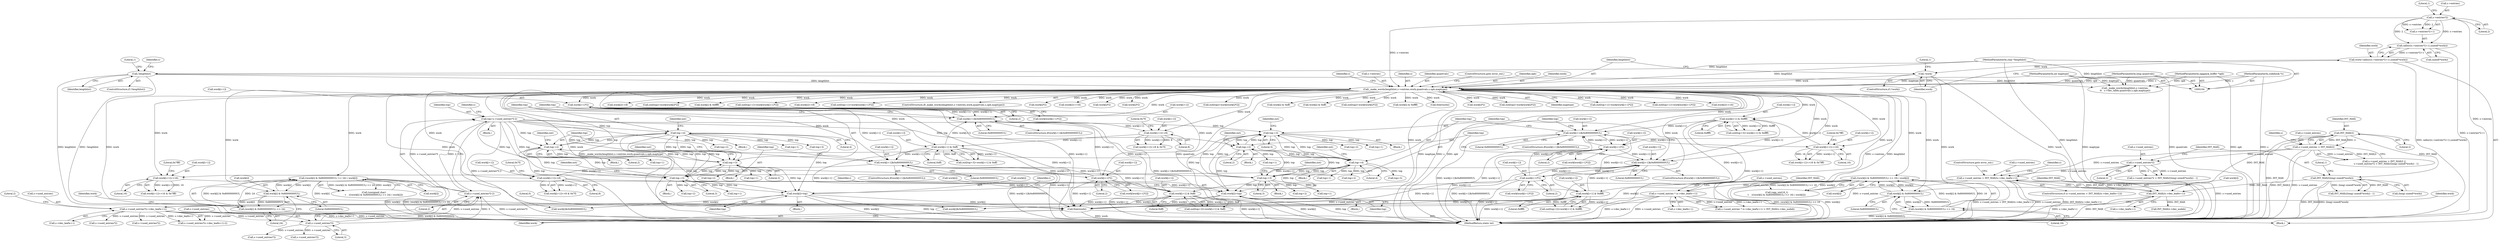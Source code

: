 digraph "1_Android_eeb4e45d5683f88488c083ecf142dc89bc3f0b47@API" {
"1000856" [label="(Call,free(work))"];
"1000714" [label="(Call,work[i+1] & 0xffff)"];
"1000688" [label="(Call,work[i+1]>>16)"];
"1000656" [label="(Call,work[i+1]&0x80000000UL)"];
"1000747" [label="(Call,work[i+1]*2)"];
"1000210" [label="(Call,_make_words(lengthlist,s->entries,work,quantvals,s,opb,maptype))"];
"1000114" [label="(Call,!lengthlist)"];
"1000106" [label="(MethodParameterIn,char *lengthlist)"];
"1000195" [label="(Call,s->entries*2)"];
"1000205" [label="(Call,!work)"];
"1000191" [label="(Call,work=calloc((s->entries*2+1),sizeof(*work)))"];
"1000193" [label="(Call,calloc((s->entries*2+1),sizeof(*work)))"];
"1000107" [label="(MethodParameterIn,long quantvals)"];
"1000105" [label="(MethodParameterIn,codebook *s)"];
"1000108" [label="(MethodParameterIn,oggpack_buffer *opb)"];
"1000109" [label="(MethodParameterIn,int maptype)"];
"1000813" [label="(Call,work[i+1] & 0xffff)"];
"1000798" [label="(Call,work[i+1]>>16)"];
"1000768" [label="(Call,work[i+1]&0x80000000UL)"];
"1000844" [label="(Call,work[i+1]*2)"];
"1000512" [label="(Call,work[i+1]*2)"];
"1000421" [label="(Call,work[i+1]&0x80000000UL)"];
"1000578" [label="(Call,work[i+1] & 0xff)"];
"1000563" [label="(Call,work[i+1]>>8)"];
"1000533" [label="(Call,work[i+1]&0x80000000UL)"];
"1000609" [label="(Call,work[i+1]*2)"];
"1000479" [label="(Call,work[i+1] & 0xff)"];
"1000453" [label="(Call,work[i+1]>>8)"];
"1000616" [label="(Call,work[i]=top)"];
"1000429" [label="(Call,top-=4)"];
"1000372" [label="(Call,top=s->used_entries*3-2)"];
"1000374" [label="(Call,s->used_entries*3-2)"];
"1000375" [label="(Call,s->used_entries*3)"];
"1000262" [label="(Call,s->used_entries*(s->dec_leafw+1))"];
"1000222" [label="(Call,s->used_entries > INT_MAX/(s->dec_leafw+1))"];
"1000167" [label="(Call,s->used_entries > INT_MAX/2)"];
"1000171" [label="(Call,INT_MAX/2)"];
"1000175" [label="(Call,s->used_entries*2)"];
"1000226" [label="(Call,INT_MAX/(s->dec_leafw+1))"];
"1000181" [label="(Call,INT_MAX/((long) sizeof(*work)))"];
"1000240" [label="(Call,s->used_entries * (s->dec_leafw+1))"];
"1000587" [label="(Call,top-=2)"];
"1000488" [label="(Call,top-=3)"];
"1000541" [label="(Call,top-=3)"];
"1000851" [label="(Call,work[i]=top)"];
"1000776" [label="(Call,top-=3)"];
"1000822" [label="(Call,top-=2)"];
"1000664" [label="(Call,top-=4)"];
"1000723" [label="(Call,top-=3)"];
"1000357" [label="(Call,((work[i] & 0x80000000UL) >> 16) | work[i])"];
"1000358" [label="(Call,(work[i] & 0x80000000UL) >> 16)"];
"1000359" [label="(Call,work[i] & 0x80000000UL)"];
"1000319" [label="(Call,((work[i] & 0x80000000UL) >> 24) | work[i])"];
"1000320" [label="(Call,(work[i] & 0x80000000UL) >> 24)"];
"1000321" [label="(Call,work[i] & 0x80000000UL)"];
"1000224" [label="(Identifier,s)"];
"1000204" [label="(ControlStructure,if (!work))"];
"1000227" [label="(Identifier,INT_MAX)"];
"1000465" [label="(Call,top+2)"];
"1000400" [label="(Call,s->used_entries*2)"];
"1000177" [label="(Identifier,s)"];
"1000748" [label="(Call,work[i+1])"];
"1000438" [label="(Call,work[i]>>8)"];
"1000694" [label="(Literal,16)"];
"1000241" [label="(Call,s->used_entries)"];
"1000226" [label="(Call,INT_MAX/(s->dec_leafw+1))"];
"1000827" [label="(Identifier,out)"];
"1000359" [label="(Call,work[i] & 0x80000000UL)"];
"1000645" [label="(Identifier,i)"];
"1000544" [label="(Call,out[top]=work[work[i]*2])"];
"1000420" [label="(ControlStructure,if(work[i+1]&0x80000000UL))"];
"1000745" [label="(Call,work[work[i+1]*2])"];
"1000507" [label="(Call,top+1)"];
"1000722" [label="(Block,)"];
"1000810" [label="(Call,top+2)"];
"1000768" [label="(Call,work[i+1]&0x80000000UL)"];
"1000760" [label="(Call,work[i] & 0xffff)"];
"1000166" [label="(Call,s->used_entries > INT_MAX/2 ||\n      s->used_entries*2 > INT_MAX/((long) sizeof(*work)) - 1)"];
"1000663" [label="(Block,)"];
"1000757" [label="(Call,top+2)"];
"1000357" [label="(Call,((work[i] & 0x80000000UL) >> 16) | work[i])"];
"1000604" [label="(Call,top+1)"];
"1000250" [label="(Identifier,INT_MAX)"];
"1000804" [label="(Literal,16)"];
"1000183" [label="(Call,(long) sizeof(*work))"];
"1000609" [label="(Call,work[i+1]*2)"];
"1000689" [label="(Call,work[i+1])"];
"1000510" [label="(Call,work[work[i+1]*2])"];
"1000615" [label="(Literal,2)"];
"1000805" [label="(Literal,0x7fff)"];
"1000364" [label="(Literal,16)"];
"1000739" [label="(Call,out[top+1]=work[work[i+1]*2])"];
"1000201" [label="(Call,sizeof(*work))"];
"1000428" [label="(Block,)"];
"1000375" [label="(Call,s->used_entries*3)"];
"1000233" [label="(ControlStructure,goto error_out;)"];
"1000301" [label="(Call,s->used_entries*2)"];
"1000747" [label="(Call,work[i+1]*2)"];
"1000473" [label="(Call,out[top+3]=work[i+1] & 0xff)"];
"1000175" [label="(Call,s->used_entries*2)"];
"1000497" [label="(Call,work[i]>>8)"];
"1000180" [label="(Call,INT_MAX/((long) sizeof(*work)) - 1)"];
"1000109" [label="(MethodParameterIn,int maptype)"];
"1000325" [label="(Literal,0x80000000UL)"];
"1000434" [label="(Identifier,out)"];
"1000836" [label="(Call,out[top+1]=work[work[i+1]*2])"];
"1000824" [label="(Literal,2)"];
"1000664" [label="(Call,top-=4)"];
"1000172" [label="(Identifier,INT_MAX)"];
"1000188" [label="(Literal,1)"];
"1000683" [label="(Call,top+1)"];
"1000179" [label="(Literal,2)"];
"1000355" [label="(Call,(ogg_uint16_t)\n\t    (((work[i] & 0x80000000UL) >> 16) | work[i]))"];
"1000181" [label="(Call,INT_MAX/((long) sizeof(*work)))"];
"1000222" [label="(Call,s->used_entries > INT_MAX/(s->dec_leafw+1))"];
"1000322" [label="(Call,work[i])"];
"1000339" [label="(Call,s->used_entries*2)"];
"1000199" [label="(Literal,2)"];
"1000819" [label="(Literal,0xffff)"];
"1000662" [label="(Literal,0x80000000UL)"];
"1000813" [label="(Call,work[i+1] & 0xffff)"];
"1000460" [label="(Literal,0x7f)"];
"1000700" [label="(Call,top+2)"];
"1000209" [label="(ControlStructure,if(_make_words(lengthlist,s->entries,work,quantvals,s,opb,maptype)))"];
"1000799" [label="(Call,work[i+1])"];
"1000570" [label="(Literal,0x7f)"];
"1000173" [label="(Literal,2)"];
"1000596" [label="(Call,work[i]*2)"];
"1000732" [label="(Call,work[i]>>16)"];
"1000857" [label="(Identifier,work)"];
"1000194" [label="(Call,s->entries*2+1)"];
"1000649" [label="(Call,work[i]&0x80000000UL)"];
"1000564" [label="(Call,work[i+1])"];
"1000541" [label="(Call,top-=3)"];
"1000669" [label="(Identifier,out)"];
"1000769" [label="(Call,work[i+1])"];
"1000366" [label="(Identifier,work)"];
"1000592" [label="(Identifier,out)"];
"1000168" [label="(Call,s->used_entries)"];
"1000542" [label="(Identifier,top)"];
"1000480" [label="(Call,work[i+1])"];
"1000850" [label="(Literal,2)"];
"1000859" [label="(Literal,0)"];
"1000115" [label="(Identifier,lengthlist)"];
"1000513" [label="(Call,work[i+1])"];
"1000212" [label="(Call,s->entries)"];
"1000429" [label="(Call,top-=4)"];
"1000191" [label="(Call,work=calloc((s->entries*2+1),sizeof(*work)))"];
"1000261" [label="(Call,s->used_entries*(s->dec_leafw+1)-2)"];
"1000105" [label="(MethodParameterIn,codebook *s)"];
"1000217" [label="(Identifier,s)"];
"1000485" [label="(Literal,0xff)"];
"1000327" [label="(Call,work[i])"];
"1000550" [label="(Call,work[i]*2)"];
"1000410" [label="(Identifier,i)"];
"1000588" [label="(Identifier,top)"];
"1000715" [label="(Call,work[i+1])"];
"1000117" [label="(Literal,1)"];
"1000376" [label="(Call,s->used_entries)"];
"1000107" [label="(MethodParameterIn,long quantvals)"];
"1000384" [label="(Identifier,s)"];
"1000821" [label="(Block,)"];
"1000579" [label="(Call,work[i+1])"];
"1000831" [label="(Call,work[i]*2)"];
"1000326" [label="(Literal,24)"];
"1000774" [label="(Literal,0x80000000UL)"];
"1000742" [label="(Call,top+1)"];
"1000228" [label="(Call,s->dec_leafw+1)"];
"1000635" [label="(Call,s->used_entries*2)"];
"1000656" [label="(Call,work[i+1]&0x80000000UL)"];
"1000412" [label="(Block,)"];
"1000543" [label="(Literal,3)"];
"1000448" [label="(Call,top+1)"];
"1000216" [label="(Identifier,quantvals)"];
"1000779" [label="(Call,out[top]=work[work[i]*2])"];
"1000427" [label="(Literal,0x80000000UL)"];
"1000586" [label="(Block,)"];
"1000865" [label="(MethodReturn,static int)"];
"1000540" [label="(Block,)"];
"1000655" [label="(ControlStructure,if(work[i+1]&0x80000000UL))"];
"1000459" [label="(Literal,8)"];
"1000379" [label="(Literal,3)"];
"1000263" [label="(Call,s->used_entries)"];
"1000493" [label="(Identifier,out)"];
"1000532" [label="(ControlStructure,if(work[i+1]&0x80000000UL))"];
"1000452" [label="(Call,work[i+1]>>8 & 0x7f)"];
"1000114" [label="(Call,!lengthlist)"];
"1000488" [label="(Call,top-=3)"];
"1000476" [label="(Call,top+3)"];
"1000856" [label="(Call,free(work))"];
"1000777" [label="(Identifier,top)"];
"1000823" [label="(Identifier,top)"];
"1000200" [label="(Literal,1)"];
"1000525" [label="(Call,work[i] & 0xff)"];
"1000558" [label="(Call,top+1)"];
"1000195" [label="(Call,s->entries*2)"];
"1000711" [label="(Call,top+3)"];
"1000728" [label="(Identifier,out)"];
"1000569" [label="(Literal,8)"];
"1000380" [label="(Literal,2)"];
"1000534" [label="(Call,work[i+1])"];
"1000695" [label="(Literal,0x7fff)"];
"1000647" [label="(Block,)"];
"1000110" [label="(Block,)"];
"1000489" [label="(Identifier,top)"];
"1000211" [label="(Identifier,lengthlist)"];
"1000266" [label="(Call,s->dec_leafw+1)"];
"1000814" [label="(Call,work[i+1])"];
"1000844" [label="(Call,work[i+1]*2)"];
"1000240" [label="(Call,s->used_entries * (s->dec_leafw+1))"];
"1000108" [label="(MethodParameterIn,oggpack_buffer *opb)"];
"1000620" [label="(Identifier,top)"];
"1000687" [label="(Call,work[i+1]>>16 & 0x7fff)"];
"1000587" [label="(Call,top-=2)"];
"1000468" [label="(Call,work[i] & 0xff)"];
"1000374" [label="(Call,s->used_entries*3-2)"];
"1000666" [label="(Literal,4)"];
"1000244" [label="(Call,s->dec_leafw+1)"];
"1000363" [label="(Literal,0x80000000UL)"];
"1000176" [label="(Call,s->used_entries)"];
"1000431" [label="(Literal,4)"];
"1000546" [label="(Identifier,out)"];
"1000121" [label="(Identifier,s)"];
"1000490" [label="(Literal,3)"];
"1000522" [label="(Call,top+2)"];
"1000518" [label="(Literal,2)"];
"1000196" [label="(Call,s->entries)"];
"1000607" [label="(Call,work[work[i+1]*2])"];
"1000479" [label="(Call,work[i+1] & 0xff)"];
"1000149" [label="(Call,_make_words(lengthlist,s->entries,\n\t\t   s->dec_table,quantvals,s,opb,maptype))"];
"1000822" [label="(Call,top-=2)"];
"1000271" [label="(Literal,2)"];
"1000539" [label="(Literal,0x80000000UL)"];
"1000793" [label="(Call,top+1)"];
"1000223" [label="(Call,s->used_entries)"];
"1000665" [label="(Identifier,top)"];
"1000617" [label="(Call,work[i])"];
"1000365" [label="(Call,work[i])"];
"1000767" [label="(ControlStructure,if(work[i+1]&0x80000000UL))"];
"1000572" [label="(Call,out[top+2]=work[i+1] & 0xff)"];
"1000725" [label="(Literal,3)"];
"1000563" [label="(Call,work[i+1]>>8)"];
"1000842" [label="(Call,work[work[i+1]*2])"];
"1000193" [label="(Call,calloc((s->entries*2+1),sizeof(*work)))"];
"1000562" [label="(Call,work[i+1]>>8 & 0x7f)"];
"1000590" [label="(Call,out[top]=work[work[i]*2])"];
"1000798" [label="(Call,work[i+1]>>16)"];
"1000512" [label="(Call,work[i+1]*2)"];
"1000262" [label="(Call,s->used_entries*(s->dec_leafw+1))"];
"1000414" [label="(Call,work[i]&0x80000000UL)"];
"1000320" [label="(Call,(work[i] & 0x80000000UL) >> 24)"];
"1000753" [label="(Literal,2)"];
"1000610" [label="(Call,work[i+1])"];
"1000192" [label="(Identifier,work)"];
"1000239" [label="(Call,s->used_entries * (s->dec_leafw+1) > INT_MAX/s->dec_nodeb)"];
"1000575" [label="(Call,top+2)"];
"1000321" [label="(Call,work[i] & 0x80000000UL)"];
"1000703" [label="(Call,work[i] & 0xffff)"];
"1000372" [label="(Call,top=s->used_entries*3-2)"];
"1000220" [label="(ControlStructure,goto error_out;)"];
"1000589" [label="(Literal,2)"];
"1000584" [label="(Literal,0xff)"];
"1000454" [label="(Call,work[i+1])"];
"1000218" [label="(Identifier,opb)"];
"1000210" [label="(Call,_make_words(lengthlist,s->entries,work,quantvals,s,opb,maptype))"];
"1000724" [label="(Identifier,top)"];
"1000861" [label="(Call,free(work))"];
"1000714" [label="(Call,work[i+1] & 0xffff)"];
"1000807" [label="(Call,out[top+2]=work[i+1] & 0xffff)"];
"1000708" [label="(Call,out[top+3]=work[i+1] & 0xffff)"];
"1000785" [label="(Call,work[i]*2)"];
"1000825" [label="(Call,out[top]=work[work[i]*2])"];
"1000851" [label="(Call,work[i]=top)"];
"1000723" [label="(Call,top-=3)"];
"1000578" [label="(Call,work[i+1] & 0xff)"];
"1000174" [label="(Call,s->used_entries*2 > INT_MAX/((long) sizeof(*work)) - 1)"];
"1000182" [label="(Identifier,INT_MAX)"];
"1000776" [label="(Call,top-=3)"];
"1000453" [label="(Call,work[i+1]>>8)"];
"1000219" [label="(Identifier,maptype)"];
"1000852" [label="(Call,work[i])"];
"1000839" [label="(Call,top+1)"];
"1000171" [label="(Call,INT_MAX/2)"];
"1000205" [label="(Call,!work)"];
"1000601" [label="(Call,out[top+1]=work[work[i+1]*2])"];
"1000328" [label="(Identifier,work)"];
"1000249" [label="(Call,INT_MAX/s->dec_nodeb)"];
"1000487" [label="(Block,)"];
"1000781" [label="(Identifier,out)"];
"1000370" [label="(Block,)"];
"1000845" [label="(Call,work[i+1])"];
"1000775" [label="(Block,)"];
"1000106" [label="(MethodParameterIn,char *lengthlist)"];
"1000616" [label="(Call,work[i]=top)"];
"1000358" [label="(Call,(work[i] & 0x80000000UL) >> 16)"];
"1000221" [label="(ControlStructure,if (s->used_entries > INT_MAX/(s->dec_leafw+1)))"];
"1000373" [label="(Identifier,top)"];
"1000215" [label="(Identifier,work)"];
"1000237" [label="(Identifier,s)"];
"1000206" [label="(Identifier,work)"];
"1000319" [label="(Call,((work[i] & 0x80000000UL) >> 24) | work[i])"];
"1000855" [label="(Identifier,top)"];
"1000113" [label="(ControlStructure,if (!lengthlist))"];
"1000430" [label="(Identifier,top)"];
"1000504" [label="(Call,out[top+1]=work[work[i+1]*2])"];
"1000421" [label="(Call,work[i+1]&0x80000000UL)"];
"1000720" [label="(Literal,0xffff)"];
"1000360" [label="(Call,work[i])"];
"1000422" [label="(Call,work[i+1])"];
"1000673" [label="(Call,work[i]>>16)"];
"1000208" [label="(Literal,1)"];
"1000317" [label="(Call,(unsigned char)\n\t    (((work[i] & 0x80000000UL) >> 24) | work[i]))"];
"1000688" [label="(Call,work[i+1]>>16)"];
"1000167" [label="(Call,s->used_entries > INT_MAX/2)"];
"1000657" [label="(Call,work[i+1])"];
"1000778" [label="(Literal,3)"];
"1000797" [label="(Call,work[i+1]>>16 & 0x7fff)"];
"1000533" [label="(Call,work[i+1]&0x80000000UL)"];
"1000856" -> "1000110"  [label="AST: "];
"1000856" -> "1000857"  [label="CFG: "];
"1000857" -> "1000856"  [label="AST: "];
"1000859" -> "1000856"  [label="CFG: "];
"1000856" -> "1000865"  [label="DDG: work"];
"1000714" -> "1000856"  [label="DDG: work[i+1]"];
"1000512" -> "1000856"  [label="DDG: work[i+1]"];
"1000616" -> "1000856"  [label="DDG: work[i]"];
"1000851" -> "1000856"  [label="DDG: work[i]"];
"1000609" -> "1000856"  [label="DDG: work[i+1]"];
"1000813" -> "1000856"  [label="DDG: work[i+1]"];
"1000479" -> "1000856"  [label="DDG: work[i+1]"];
"1000210" -> "1000856"  [label="DDG: work"];
"1000844" -> "1000856"  [label="DDG: work[i+1]"];
"1000578" -> "1000856"  [label="DDG: work[i+1]"];
"1000357" -> "1000856"  [label="DDG: work[i]"];
"1000747" -> "1000856"  [label="DDG: work[i+1]"];
"1000319" -> "1000856"  [label="DDG: work[i]"];
"1000714" -> "1000708"  [label="AST: "];
"1000714" -> "1000720"  [label="CFG: "];
"1000715" -> "1000714"  [label="AST: "];
"1000720" -> "1000714"  [label="AST: "];
"1000708" -> "1000714"  [label="CFG: "];
"1000714" -> "1000865"  [label="DDG: work[i+1]"];
"1000714" -> "1000656"  [label="DDG: work[i+1]"];
"1000714" -> "1000708"  [label="DDG: work[i+1]"];
"1000714" -> "1000708"  [label="DDG: 0xffff"];
"1000688" -> "1000714"  [label="DDG: work[i+1]"];
"1000210" -> "1000714"  [label="DDG: work"];
"1000714" -> "1000768"  [label="DDG: work[i+1]"];
"1000688" -> "1000687"  [label="AST: "];
"1000688" -> "1000694"  [label="CFG: "];
"1000689" -> "1000688"  [label="AST: "];
"1000694" -> "1000688"  [label="AST: "];
"1000695" -> "1000688"  [label="CFG: "];
"1000688" -> "1000687"  [label="DDG: work[i+1]"];
"1000688" -> "1000687"  [label="DDG: 16"];
"1000656" -> "1000688"  [label="DDG: work[i+1]"];
"1000210" -> "1000688"  [label="DDG: work"];
"1000656" -> "1000655"  [label="AST: "];
"1000656" -> "1000662"  [label="CFG: "];
"1000657" -> "1000656"  [label="AST: "];
"1000662" -> "1000656"  [label="AST: "];
"1000665" -> "1000656"  [label="CFG: "];
"1000724" -> "1000656"  [label="CFG: "];
"1000656" -> "1000865"  [label="DDG: work[i+1]&0x80000000UL"];
"1000747" -> "1000656"  [label="DDG: work[i+1]"];
"1000813" -> "1000656"  [label="DDG: work[i+1]"];
"1000210" -> "1000656"  [label="DDG: work"];
"1000844" -> "1000656"  [label="DDG: work[i+1]"];
"1000656" -> "1000747"  [label="DDG: work[i+1]"];
"1000747" -> "1000745"  [label="AST: "];
"1000747" -> "1000753"  [label="CFG: "];
"1000748" -> "1000747"  [label="AST: "];
"1000753" -> "1000747"  [label="AST: "];
"1000745" -> "1000747"  [label="CFG: "];
"1000747" -> "1000865"  [label="DDG: work[i+1]"];
"1000210" -> "1000747"  [label="DDG: work"];
"1000747" -> "1000768"  [label="DDG: work[i+1]"];
"1000210" -> "1000209"  [label="AST: "];
"1000210" -> "1000219"  [label="CFG: "];
"1000211" -> "1000210"  [label="AST: "];
"1000212" -> "1000210"  [label="AST: "];
"1000215" -> "1000210"  [label="AST: "];
"1000216" -> "1000210"  [label="AST: "];
"1000217" -> "1000210"  [label="AST: "];
"1000218" -> "1000210"  [label="AST: "];
"1000219" -> "1000210"  [label="AST: "];
"1000220" -> "1000210"  [label="CFG: "];
"1000224" -> "1000210"  [label="CFG: "];
"1000210" -> "1000865"  [label="DDG: _make_words(lengthlist,s->entries,work,quantvals,s,opb,maptype)"];
"1000210" -> "1000865"  [label="DDG: quantvals"];
"1000210" -> "1000865"  [label="DDG: maptype"];
"1000210" -> "1000865"  [label="DDG: s"];
"1000210" -> "1000865"  [label="DDG: opb"];
"1000210" -> "1000865"  [label="DDG: s->entries"];
"1000210" -> "1000865"  [label="DDG: lengthlist"];
"1000114" -> "1000210"  [label="DDG: lengthlist"];
"1000106" -> "1000210"  [label="DDG: lengthlist"];
"1000195" -> "1000210"  [label="DDG: s->entries"];
"1000205" -> "1000210"  [label="DDG: work"];
"1000107" -> "1000210"  [label="DDG: quantvals"];
"1000105" -> "1000210"  [label="DDG: s"];
"1000108" -> "1000210"  [label="DDG: opb"];
"1000109" -> "1000210"  [label="DDG: maptype"];
"1000210" -> "1000321"  [label="DDG: work"];
"1000210" -> "1000319"  [label="DDG: work"];
"1000210" -> "1000359"  [label="DDG: work"];
"1000210" -> "1000357"  [label="DDG: work"];
"1000210" -> "1000414"  [label="DDG: work"];
"1000210" -> "1000421"  [label="DDG: work"];
"1000210" -> "1000438"  [label="DDG: work"];
"1000210" -> "1000453"  [label="DDG: work"];
"1000210" -> "1000468"  [label="DDG: work"];
"1000210" -> "1000479"  [label="DDG: work"];
"1000210" -> "1000497"  [label="DDG: work"];
"1000210" -> "1000504"  [label="DDG: work"];
"1000210" -> "1000512"  [label="DDG: work"];
"1000210" -> "1000525"  [label="DDG: work"];
"1000210" -> "1000533"  [label="DDG: work"];
"1000210" -> "1000544"  [label="DDG: work"];
"1000210" -> "1000550"  [label="DDG: work"];
"1000210" -> "1000563"  [label="DDG: work"];
"1000210" -> "1000578"  [label="DDG: work"];
"1000210" -> "1000590"  [label="DDG: work"];
"1000210" -> "1000596"  [label="DDG: work"];
"1000210" -> "1000601"  [label="DDG: work"];
"1000210" -> "1000609"  [label="DDG: work"];
"1000210" -> "1000649"  [label="DDG: work"];
"1000210" -> "1000673"  [label="DDG: work"];
"1000210" -> "1000703"  [label="DDG: work"];
"1000210" -> "1000732"  [label="DDG: work"];
"1000210" -> "1000739"  [label="DDG: work"];
"1000210" -> "1000760"  [label="DDG: work"];
"1000210" -> "1000768"  [label="DDG: work"];
"1000210" -> "1000779"  [label="DDG: work"];
"1000210" -> "1000785"  [label="DDG: work"];
"1000210" -> "1000798"  [label="DDG: work"];
"1000210" -> "1000813"  [label="DDG: work"];
"1000210" -> "1000825"  [label="DDG: work"];
"1000210" -> "1000831"  [label="DDG: work"];
"1000210" -> "1000836"  [label="DDG: work"];
"1000210" -> "1000844"  [label="DDG: work"];
"1000210" -> "1000861"  [label="DDG: work"];
"1000114" -> "1000113"  [label="AST: "];
"1000114" -> "1000115"  [label="CFG: "];
"1000115" -> "1000114"  [label="AST: "];
"1000117" -> "1000114"  [label="CFG: "];
"1000121" -> "1000114"  [label="CFG: "];
"1000114" -> "1000865"  [label="DDG: !lengthlist"];
"1000114" -> "1000865"  [label="DDG: lengthlist"];
"1000106" -> "1000114"  [label="DDG: lengthlist"];
"1000114" -> "1000149"  [label="DDG: lengthlist"];
"1000106" -> "1000104"  [label="AST: "];
"1000106" -> "1000865"  [label="DDG: lengthlist"];
"1000106" -> "1000149"  [label="DDG: lengthlist"];
"1000195" -> "1000194"  [label="AST: "];
"1000195" -> "1000199"  [label="CFG: "];
"1000196" -> "1000195"  [label="AST: "];
"1000199" -> "1000195"  [label="AST: "];
"1000200" -> "1000195"  [label="CFG: "];
"1000195" -> "1000865"  [label="DDG: s->entries"];
"1000195" -> "1000193"  [label="DDG: s->entries"];
"1000195" -> "1000193"  [label="DDG: 2"];
"1000195" -> "1000194"  [label="DDG: s->entries"];
"1000195" -> "1000194"  [label="DDG: 2"];
"1000205" -> "1000204"  [label="AST: "];
"1000205" -> "1000206"  [label="CFG: "];
"1000206" -> "1000205"  [label="AST: "];
"1000208" -> "1000205"  [label="CFG: "];
"1000211" -> "1000205"  [label="CFG: "];
"1000205" -> "1000865"  [label="DDG: work"];
"1000205" -> "1000865"  [label="DDG: !work"];
"1000191" -> "1000205"  [label="DDG: work"];
"1000191" -> "1000110"  [label="AST: "];
"1000191" -> "1000193"  [label="CFG: "];
"1000192" -> "1000191"  [label="AST: "];
"1000193" -> "1000191"  [label="AST: "];
"1000206" -> "1000191"  [label="CFG: "];
"1000191" -> "1000865"  [label="DDG: calloc((s->entries*2+1),sizeof(*work))"];
"1000193" -> "1000191"  [label="DDG: s->entries*2+1"];
"1000193" -> "1000201"  [label="CFG: "];
"1000194" -> "1000193"  [label="AST: "];
"1000201" -> "1000193"  [label="AST: "];
"1000193" -> "1000865"  [label="DDG: s->entries*2+1"];
"1000107" -> "1000104"  [label="AST: "];
"1000107" -> "1000865"  [label="DDG: quantvals"];
"1000107" -> "1000149"  [label="DDG: quantvals"];
"1000105" -> "1000104"  [label="AST: "];
"1000105" -> "1000865"  [label="DDG: s"];
"1000105" -> "1000149"  [label="DDG: s"];
"1000108" -> "1000104"  [label="AST: "];
"1000108" -> "1000865"  [label="DDG: opb"];
"1000108" -> "1000149"  [label="DDG: opb"];
"1000109" -> "1000104"  [label="AST: "];
"1000109" -> "1000865"  [label="DDG: maptype"];
"1000109" -> "1000149"  [label="DDG: maptype"];
"1000813" -> "1000807"  [label="AST: "];
"1000813" -> "1000819"  [label="CFG: "];
"1000814" -> "1000813"  [label="AST: "];
"1000819" -> "1000813"  [label="AST: "];
"1000807" -> "1000813"  [label="CFG: "];
"1000813" -> "1000865"  [label="DDG: work[i+1]"];
"1000813" -> "1000768"  [label="DDG: work[i+1]"];
"1000813" -> "1000807"  [label="DDG: work[i+1]"];
"1000813" -> "1000807"  [label="DDG: 0xffff"];
"1000798" -> "1000813"  [label="DDG: work[i+1]"];
"1000798" -> "1000797"  [label="AST: "];
"1000798" -> "1000804"  [label="CFG: "];
"1000799" -> "1000798"  [label="AST: "];
"1000804" -> "1000798"  [label="AST: "];
"1000805" -> "1000798"  [label="CFG: "];
"1000798" -> "1000797"  [label="DDG: work[i+1]"];
"1000798" -> "1000797"  [label="DDG: 16"];
"1000768" -> "1000798"  [label="DDG: work[i+1]"];
"1000768" -> "1000767"  [label="AST: "];
"1000768" -> "1000774"  [label="CFG: "];
"1000769" -> "1000768"  [label="AST: "];
"1000774" -> "1000768"  [label="AST: "];
"1000777" -> "1000768"  [label="CFG: "];
"1000823" -> "1000768"  [label="CFG: "];
"1000768" -> "1000865"  [label="DDG: work[i+1]&0x80000000UL"];
"1000844" -> "1000768"  [label="DDG: work[i+1]"];
"1000768" -> "1000844"  [label="DDG: work[i+1]"];
"1000844" -> "1000842"  [label="AST: "];
"1000844" -> "1000850"  [label="CFG: "];
"1000845" -> "1000844"  [label="AST: "];
"1000850" -> "1000844"  [label="AST: "];
"1000842" -> "1000844"  [label="CFG: "];
"1000844" -> "1000865"  [label="DDG: work[i+1]"];
"1000512" -> "1000510"  [label="AST: "];
"1000512" -> "1000518"  [label="CFG: "];
"1000513" -> "1000512"  [label="AST: "];
"1000518" -> "1000512"  [label="AST: "];
"1000510" -> "1000512"  [label="CFG: "];
"1000512" -> "1000865"  [label="DDG: work[i+1]"];
"1000512" -> "1000421"  [label="DDG: work[i+1]"];
"1000421" -> "1000512"  [label="DDG: work[i+1]"];
"1000512" -> "1000533"  [label="DDG: work[i+1]"];
"1000421" -> "1000420"  [label="AST: "];
"1000421" -> "1000427"  [label="CFG: "];
"1000422" -> "1000421"  [label="AST: "];
"1000427" -> "1000421"  [label="AST: "];
"1000430" -> "1000421"  [label="CFG: "];
"1000489" -> "1000421"  [label="CFG: "];
"1000421" -> "1000865"  [label="DDG: work[i+1]&0x80000000UL"];
"1000578" -> "1000421"  [label="DDG: work[i+1]"];
"1000609" -> "1000421"  [label="DDG: work[i+1]"];
"1000479" -> "1000421"  [label="DDG: work[i+1]"];
"1000421" -> "1000453"  [label="DDG: work[i+1]"];
"1000578" -> "1000572"  [label="AST: "];
"1000578" -> "1000584"  [label="CFG: "];
"1000579" -> "1000578"  [label="AST: "];
"1000584" -> "1000578"  [label="AST: "];
"1000572" -> "1000578"  [label="CFG: "];
"1000578" -> "1000865"  [label="DDG: work[i+1]"];
"1000578" -> "1000533"  [label="DDG: work[i+1]"];
"1000578" -> "1000572"  [label="DDG: work[i+1]"];
"1000578" -> "1000572"  [label="DDG: 0xff"];
"1000563" -> "1000578"  [label="DDG: work[i+1]"];
"1000563" -> "1000562"  [label="AST: "];
"1000563" -> "1000569"  [label="CFG: "];
"1000564" -> "1000563"  [label="AST: "];
"1000569" -> "1000563"  [label="AST: "];
"1000570" -> "1000563"  [label="CFG: "];
"1000563" -> "1000562"  [label="DDG: work[i+1]"];
"1000563" -> "1000562"  [label="DDG: 8"];
"1000533" -> "1000563"  [label="DDG: work[i+1]"];
"1000533" -> "1000532"  [label="AST: "];
"1000533" -> "1000539"  [label="CFG: "];
"1000534" -> "1000533"  [label="AST: "];
"1000539" -> "1000533"  [label="AST: "];
"1000542" -> "1000533"  [label="CFG: "];
"1000588" -> "1000533"  [label="CFG: "];
"1000533" -> "1000865"  [label="DDG: work[i+1]&0x80000000UL"];
"1000609" -> "1000533"  [label="DDG: work[i+1]"];
"1000479" -> "1000533"  [label="DDG: work[i+1]"];
"1000533" -> "1000609"  [label="DDG: work[i+1]"];
"1000609" -> "1000607"  [label="AST: "];
"1000609" -> "1000615"  [label="CFG: "];
"1000610" -> "1000609"  [label="AST: "];
"1000615" -> "1000609"  [label="AST: "];
"1000607" -> "1000609"  [label="CFG: "];
"1000609" -> "1000865"  [label="DDG: work[i+1]"];
"1000479" -> "1000473"  [label="AST: "];
"1000479" -> "1000485"  [label="CFG: "];
"1000480" -> "1000479"  [label="AST: "];
"1000485" -> "1000479"  [label="AST: "];
"1000473" -> "1000479"  [label="CFG: "];
"1000479" -> "1000865"  [label="DDG: work[i+1]"];
"1000479" -> "1000473"  [label="DDG: work[i+1]"];
"1000479" -> "1000473"  [label="DDG: 0xff"];
"1000453" -> "1000479"  [label="DDG: work[i+1]"];
"1000453" -> "1000452"  [label="AST: "];
"1000453" -> "1000459"  [label="CFG: "];
"1000454" -> "1000453"  [label="AST: "];
"1000459" -> "1000453"  [label="AST: "];
"1000460" -> "1000453"  [label="CFG: "];
"1000453" -> "1000452"  [label="DDG: work[i+1]"];
"1000453" -> "1000452"  [label="DDG: 8"];
"1000616" -> "1000412"  [label="AST: "];
"1000616" -> "1000620"  [label="CFG: "];
"1000617" -> "1000616"  [label="AST: "];
"1000620" -> "1000616"  [label="AST: "];
"1000410" -> "1000616"  [label="CFG: "];
"1000616" -> "1000865"  [label="DDG: work[i]"];
"1000616" -> "1000865"  [label="DDG: top"];
"1000616" -> "1000414"  [label="DDG: work[i]"];
"1000429" -> "1000616"  [label="DDG: top"];
"1000587" -> "1000616"  [label="DDG: top"];
"1000488" -> "1000616"  [label="DDG: top"];
"1000541" -> "1000616"  [label="DDG: top"];
"1000429" -> "1000428"  [label="AST: "];
"1000429" -> "1000431"  [label="CFG: "];
"1000430" -> "1000429"  [label="AST: "];
"1000431" -> "1000429"  [label="AST: "];
"1000434" -> "1000429"  [label="CFG: "];
"1000372" -> "1000429"  [label="DDG: top"];
"1000587" -> "1000429"  [label="DDG: top"];
"1000488" -> "1000429"  [label="DDG: top"];
"1000541" -> "1000429"  [label="DDG: top"];
"1000429" -> "1000448"  [label="DDG: top"];
"1000429" -> "1000465"  [label="DDG: top"];
"1000429" -> "1000476"  [label="DDG: top"];
"1000429" -> "1000488"  [label="DDG: top"];
"1000429" -> "1000541"  [label="DDG: top"];
"1000429" -> "1000587"  [label="DDG: top"];
"1000372" -> "1000370"  [label="AST: "];
"1000372" -> "1000374"  [label="CFG: "];
"1000373" -> "1000372"  [label="AST: "];
"1000374" -> "1000372"  [label="AST: "];
"1000384" -> "1000372"  [label="CFG: "];
"1000372" -> "1000865"  [label="DDG: top"];
"1000372" -> "1000865"  [label="DDG: s->used_entries*3-2"];
"1000374" -> "1000372"  [label="DDG: s->used_entries*3"];
"1000374" -> "1000372"  [label="DDG: 2"];
"1000372" -> "1000488"  [label="DDG: top"];
"1000372" -> "1000541"  [label="DDG: top"];
"1000372" -> "1000587"  [label="DDG: top"];
"1000372" -> "1000664"  [label="DDG: top"];
"1000372" -> "1000723"  [label="DDG: top"];
"1000372" -> "1000776"  [label="DDG: top"];
"1000372" -> "1000822"  [label="DDG: top"];
"1000374" -> "1000380"  [label="CFG: "];
"1000375" -> "1000374"  [label="AST: "];
"1000380" -> "1000374"  [label="AST: "];
"1000374" -> "1000865"  [label="DDG: s->used_entries*3"];
"1000375" -> "1000374"  [label="DDG: s->used_entries"];
"1000375" -> "1000374"  [label="DDG: 3"];
"1000375" -> "1000379"  [label="CFG: "];
"1000376" -> "1000375"  [label="AST: "];
"1000379" -> "1000375"  [label="AST: "];
"1000380" -> "1000375"  [label="CFG: "];
"1000262" -> "1000375"  [label="DDG: s->used_entries"];
"1000375" -> "1000400"  [label="DDG: s->used_entries"];
"1000375" -> "1000635"  [label="DDG: s->used_entries"];
"1000262" -> "1000261"  [label="AST: "];
"1000262" -> "1000266"  [label="CFG: "];
"1000263" -> "1000262"  [label="AST: "];
"1000266" -> "1000262"  [label="AST: "];
"1000271" -> "1000262"  [label="CFG: "];
"1000262" -> "1000865"  [label="DDG: s->used_entries"];
"1000262" -> "1000865"  [label="DDG: s->dec_leafw+1"];
"1000262" -> "1000261"  [label="DDG: s->used_entries"];
"1000262" -> "1000261"  [label="DDG: s->dec_leafw+1"];
"1000222" -> "1000262"  [label="DDG: s->used_entries"];
"1000240" -> "1000262"  [label="DDG: s->used_entries"];
"1000262" -> "1000301"  [label="DDG: s->used_entries"];
"1000262" -> "1000339"  [label="DDG: s->used_entries"];
"1000222" -> "1000221"  [label="AST: "];
"1000222" -> "1000226"  [label="CFG: "];
"1000223" -> "1000222"  [label="AST: "];
"1000226" -> "1000222"  [label="AST: "];
"1000233" -> "1000222"  [label="CFG: "];
"1000237" -> "1000222"  [label="CFG: "];
"1000222" -> "1000865"  [label="DDG: s->used_entries"];
"1000222" -> "1000865"  [label="DDG: INT_MAX/(s->dec_leafw+1)"];
"1000222" -> "1000865"  [label="DDG: s->used_entries > INT_MAX/(s->dec_leafw+1)"];
"1000167" -> "1000222"  [label="DDG: s->used_entries"];
"1000175" -> "1000222"  [label="DDG: s->used_entries"];
"1000226" -> "1000222"  [label="DDG: INT_MAX"];
"1000226" -> "1000222"  [label="DDG: s->dec_leafw+1"];
"1000222" -> "1000240"  [label="DDG: s->used_entries"];
"1000167" -> "1000166"  [label="AST: "];
"1000167" -> "1000171"  [label="CFG: "];
"1000168" -> "1000167"  [label="AST: "];
"1000171" -> "1000167"  [label="AST: "];
"1000177" -> "1000167"  [label="CFG: "];
"1000166" -> "1000167"  [label="CFG: "];
"1000167" -> "1000865"  [label="DDG: s->used_entries"];
"1000167" -> "1000865"  [label="DDG: INT_MAX/2"];
"1000167" -> "1000166"  [label="DDG: s->used_entries"];
"1000167" -> "1000166"  [label="DDG: INT_MAX/2"];
"1000171" -> "1000167"  [label="DDG: INT_MAX"];
"1000171" -> "1000167"  [label="DDG: 2"];
"1000167" -> "1000175"  [label="DDG: s->used_entries"];
"1000171" -> "1000173"  [label="CFG: "];
"1000172" -> "1000171"  [label="AST: "];
"1000173" -> "1000171"  [label="AST: "];
"1000171" -> "1000865"  [label="DDG: INT_MAX"];
"1000171" -> "1000181"  [label="DDG: INT_MAX"];
"1000171" -> "1000226"  [label="DDG: INT_MAX"];
"1000175" -> "1000174"  [label="AST: "];
"1000175" -> "1000179"  [label="CFG: "];
"1000176" -> "1000175"  [label="AST: "];
"1000179" -> "1000175"  [label="AST: "];
"1000182" -> "1000175"  [label="CFG: "];
"1000175" -> "1000865"  [label="DDG: s->used_entries"];
"1000175" -> "1000174"  [label="DDG: s->used_entries"];
"1000175" -> "1000174"  [label="DDG: 2"];
"1000226" -> "1000228"  [label="CFG: "];
"1000227" -> "1000226"  [label="AST: "];
"1000228" -> "1000226"  [label="AST: "];
"1000226" -> "1000865"  [label="DDG: INT_MAX"];
"1000226" -> "1000865"  [label="DDG: s->dec_leafw+1"];
"1000181" -> "1000226"  [label="DDG: INT_MAX"];
"1000226" -> "1000249"  [label="DDG: INT_MAX"];
"1000181" -> "1000180"  [label="AST: "];
"1000181" -> "1000183"  [label="CFG: "];
"1000182" -> "1000181"  [label="AST: "];
"1000183" -> "1000181"  [label="AST: "];
"1000188" -> "1000181"  [label="CFG: "];
"1000181" -> "1000865"  [label="DDG: INT_MAX"];
"1000181" -> "1000865"  [label="DDG: (long) sizeof(*work)"];
"1000181" -> "1000180"  [label="DDG: INT_MAX"];
"1000181" -> "1000180"  [label="DDG: (long) sizeof(*work)"];
"1000240" -> "1000239"  [label="AST: "];
"1000240" -> "1000244"  [label="CFG: "];
"1000241" -> "1000240"  [label="AST: "];
"1000244" -> "1000240"  [label="AST: "];
"1000250" -> "1000240"  [label="CFG: "];
"1000240" -> "1000865"  [label="DDG: s->dec_leafw+1"];
"1000240" -> "1000865"  [label="DDG: s->used_entries"];
"1000240" -> "1000239"  [label="DDG: s->used_entries"];
"1000240" -> "1000239"  [label="DDG: s->dec_leafw+1"];
"1000587" -> "1000586"  [label="AST: "];
"1000587" -> "1000589"  [label="CFG: "];
"1000588" -> "1000587"  [label="AST: "];
"1000589" -> "1000587"  [label="AST: "];
"1000592" -> "1000587"  [label="CFG: "];
"1000587" -> "1000488"  [label="DDG: top"];
"1000587" -> "1000541"  [label="DDG: top"];
"1000488" -> "1000587"  [label="DDG: top"];
"1000541" -> "1000587"  [label="DDG: top"];
"1000587" -> "1000604"  [label="DDG: top"];
"1000488" -> "1000487"  [label="AST: "];
"1000488" -> "1000490"  [label="CFG: "];
"1000489" -> "1000488"  [label="AST: "];
"1000490" -> "1000488"  [label="AST: "];
"1000493" -> "1000488"  [label="CFG: "];
"1000541" -> "1000488"  [label="DDG: top"];
"1000488" -> "1000507"  [label="DDG: top"];
"1000488" -> "1000522"  [label="DDG: top"];
"1000488" -> "1000541"  [label="DDG: top"];
"1000541" -> "1000540"  [label="AST: "];
"1000541" -> "1000543"  [label="CFG: "];
"1000542" -> "1000541"  [label="AST: "];
"1000543" -> "1000541"  [label="AST: "];
"1000546" -> "1000541"  [label="CFG: "];
"1000541" -> "1000558"  [label="DDG: top"];
"1000541" -> "1000575"  [label="DDG: top"];
"1000851" -> "1000647"  [label="AST: "];
"1000851" -> "1000855"  [label="CFG: "];
"1000852" -> "1000851"  [label="AST: "];
"1000855" -> "1000851"  [label="AST: "];
"1000645" -> "1000851"  [label="CFG: "];
"1000851" -> "1000865"  [label="DDG: work[i]"];
"1000851" -> "1000865"  [label="DDG: top"];
"1000851" -> "1000649"  [label="DDG: work[i]"];
"1000776" -> "1000851"  [label="DDG: top"];
"1000822" -> "1000851"  [label="DDG: top"];
"1000664" -> "1000851"  [label="DDG: top"];
"1000723" -> "1000851"  [label="DDG: top"];
"1000776" -> "1000775"  [label="AST: "];
"1000776" -> "1000778"  [label="CFG: "];
"1000777" -> "1000776"  [label="AST: "];
"1000778" -> "1000776"  [label="AST: "];
"1000781" -> "1000776"  [label="CFG: "];
"1000776" -> "1000664"  [label="DDG: top"];
"1000776" -> "1000723"  [label="DDG: top"];
"1000822" -> "1000776"  [label="DDG: top"];
"1000664" -> "1000776"  [label="DDG: top"];
"1000723" -> "1000776"  [label="DDG: top"];
"1000776" -> "1000793"  [label="DDG: top"];
"1000776" -> "1000810"  [label="DDG: top"];
"1000776" -> "1000822"  [label="DDG: top"];
"1000822" -> "1000821"  [label="AST: "];
"1000822" -> "1000824"  [label="CFG: "];
"1000823" -> "1000822"  [label="AST: "];
"1000824" -> "1000822"  [label="AST: "];
"1000827" -> "1000822"  [label="CFG: "];
"1000822" -> "1000664"  [label="DDG: top"];
"1000822" -> "1000723"  [label="DDG: top"];
"1000664" -> "1000822"  [label="DDG: top"];
"1000723" -> "1000822"  [label="DDG: top"];
"1000822" -> "1000839"  [label="DDG: top"];
"1000664" -> "1000663"  [label="AST: "];
"1000664" -> "1000666"  [label="CFG: "];
"1000665" -> "1000664"  [label="AST: "];
"1000666" -> "1000664"  [label="AST: "];
"1000669" -> "1000664"  [label="CFG: "];
"1000723" -> "1000664"  [label="DDG: top"];
"1000664" -> "1000683"  [label="DDG: top"];
"1000664" -> "1000700"  [label="DDG: top"];
"1000664" -> "1000711"  [label="DDG: top"];
"1000664" -> "1000723"  [label="DDG: top"];
"1000723" -> "1000722"  [label="AST: "];
"1000723" -> "1000725"  [label="CFG: "];
"1000724" -> "1000723"  [label="AST: "];
"1000725" -> "1000723"  [label="AST: "];
"1000728" -> "1000723"  [label="CFG: "];
"1000723" -> "1000742"  [label="DDG: top"];
"1000723" -> "1000757"  [label="DDG: top"];
"1000357" -> "1000355"  [label="AST: "];
"1000357" -> "1000365"  [label="CFG: "];
"1000358" -> "1000357"  [label="AST: "];
"1000365" -> "1000357"  [label="AST: "];
"1000355" -> "1000357"  [label="CFG: "];
"1000357" -> "1000865"  [label="DDG: work[i]"];
"1000357" -> "1000865"  [label="DDG: (work[i] & 0x80000000UL) >> 16"];
"1000357" -> "1000355"  [label="DDG: (work[i] & 0x80000000UL) >> 16"];
"1000357" -> "1000355"  [label="DDG: work[i]"];
"1000358" -> "1000357"  [label="DDG: work[i] & 0x80000000UL"];
"1000358" -> "1000357"  [label="DDG: 16"];
"1000357" -> "1000359"  [label="DDG: work[i]"];
"1000359" -> "1000357"  [label="DDG: work[i]"];
"1000358" -> "1000364"  [label="CFG: "];
"1000359" -> "1000358"  [label="AST: "];
"1000364" -> "1000358"  [label="AST: "];
"1000366" -> "1000358"  [label="CFG: "];
"1000358" -> "1000865"  [label="DDG: work[i] & 0x80000000UL"];
"1000359" -> "1000358"  [label="DDG: work[i]"];
"1000359" -> "1000358"  [label="DDG: 0x80000000UL"];
"1000359" -> "1000363"  [label="CFG: "];
"1000360" -> "1000359"  [label="AST: "];
"1000363" -> "1000359"  [label="AST: "];
"1000364" -> "1000359"  [label="CFG: "];
"1000319" -> "1000317"  [label="AST: "];
"1000319" -> "1000327"  [label="CFG: "];
"1000320" -> "1000319"  [label="AST: "];
"1000327" -> "1000319"  [label="AST: "];
"1000317" -> "1000319"  [label="CFG: "];
"1000319" -> "1000865"  [label="DDG: work[i]"];
"1000319" -> "1000865"  [label="DDG: (work[i] & 0x80000000UL) >> 24"];
"1000319" -> "1000317"  [label="DDG: (work[i] & 0x80000000UL) >> 24"];
"1000319" -> "1000317"  [label="DDG: work[i]"];
"1000320" -> "1000319"  [label="DDG: work[i] & 0x80000000UL"];
"1000320" -> "1000319"  [label="DDG: 24"];
"1000319" -> "1000321"  [label="DDG: work[i]"];
"1000321" -> "1000319"  [label="DDG: work[i]"];
"1000320" -> "1000326"  [label="CFG: "];
"1000321" -> "1000320"  [label="AST: "];
"1000326" -> "1000320"  [label="AST: "];
"1000328" -> "1000320"  [label="CFG: "];
"1000320" -> "1000865"  [label="DDG: work[i] & 0x80000000UL"];
"1000321" -> "1000320"  [label="DDG: work[i]"];
"1000321" -> "1000320"  [label="DDG: 0x80000000UL"];
"1000321" -> "1000325"  [label="CFG: "];
"1000322" -> "1000321"  [label="AST: "];
"1000325" -> "1000321"  [label="AST: "];
"1000326" -> "1000321"  [label="CFG: "];
}
